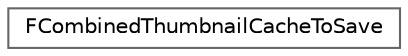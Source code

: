 digraph "Graphical Class Hierarchy"
{
 // INTERACTIVE_SVG=YES
 // LATEX_PDF_SIZE
  bgcolor="transparent";
  edge [fontname=Helvetica,fontsize=10,labelfontname=Helvetica,labelfontsize=10];
  node [fontname=Helvetica,fontsize=10,shape=box,height=0.2,width=0.4];
  rankdir="LR";
  Node0 [id="Node000000",label="FCombinedThumbnailCacheToSave",height=0.2,width=0.4,color="grey40", fillcolor="white", style="filled",URL="$d0/d61/structFCombinedThumbnailCacheToSave.html",tooltip=" "];
}
